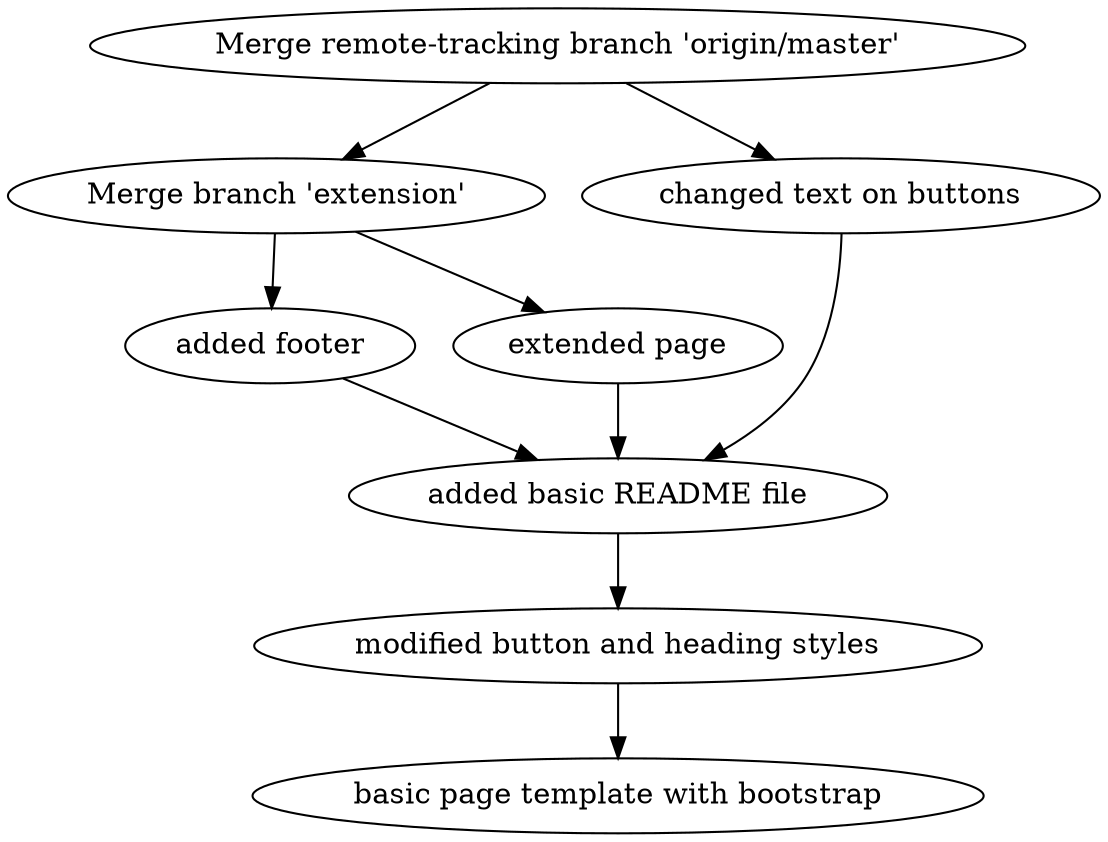 digraph {
"Merge remote-tracking branch 'origin/master'" -> "Merge branch 'extension'";
"Merge remote-tracking branch 'origin/master'" -> "changed text on buttons";
"changed text on buttons" -> "added basic README file";
"Merge branch 'extension'" -> "added footer";
"Merge branch 'extension'" -> "extended page";
"extended page" -> "added basic README file";
"added footer" -> "added basic README file";
"added basic README file" -> "modified button and heading styles";
"modified button and heading styles" -> "basic page template with bootstrap";
}